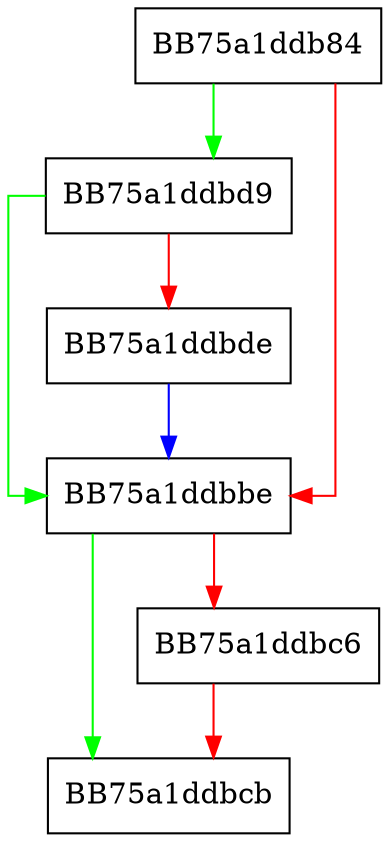 digraph CSignature {
  node [shape="box"];
  graph [splines=ortho];
  BB75a1ddb84 -> BB75a1ddbd9 [color="green"];
  BB75a1ddb84 -> BB75a1ddbbe [color="red"];
  BB75a1ddbbe -> BB75a1ddbcb [color="green"];
  BB75a1ddbbe -> BB75a1ddbc6 [color="red"];
  BB75a1ddbc6 -> BB75a1ddbcb [color="red"];
  BB75a1ddbd9 -> BB75a1ddbbe [color="green"];
  BB75a1ddbd9 -> BB75a1ddbde [color="red"];
  BB75a1ddbde -> BB75a1ddbbe [color="blue"];
}